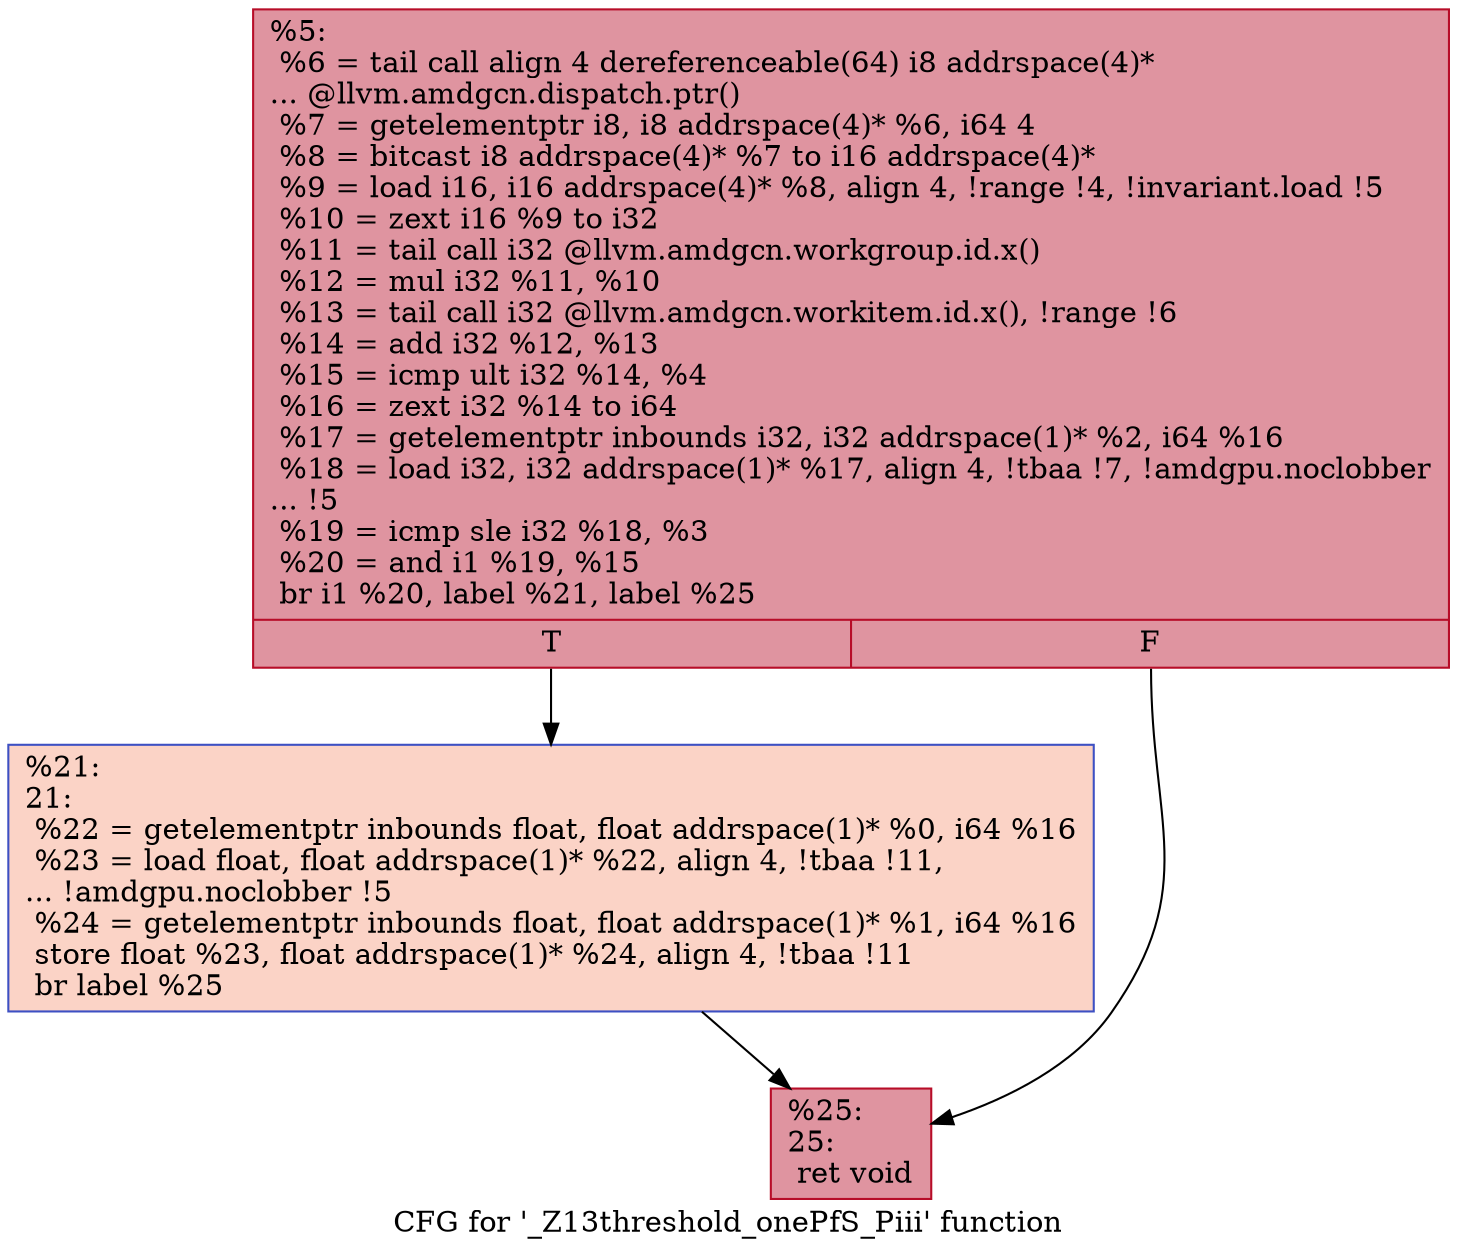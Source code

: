 digraph "CFG for '_Z13threshold_onePfS_Piii' function" {
	label="CFG for '_Z13threshold_onePfS_Piii' function";

	Node0x564f1d0 [shape=record,color="#b70d28ff", style=filled, fillcolor="#b70d2870",label="{%5:\l  %6 = tail call align 4 dereferenceable(64) i8 addrspace(4)*\l... @llvm.amdgcn.dispatch.ptr()\l  %7 = getelementptr i8, i8 addrspace(4)* %6, i64 4\l  %8 = bitcast i8 addrspace(4)* %7 to i16 addrspace(4)*\l  %9 = load i16, i16 addrspace(4)* %8, align 4, !range !4, !invariant.load !5\l  %10 = zext i16 %9 to i32\l  %11 = tail call i32 @llvm.amdgcn.workgroup.id.x()\l  %12 = mul i32 %11, %10\l  %13 = tail call i32 @llvm.amdgcn.workitem.id.x(), !range !6\l  %14 = add i32 %12, %13\l  %15 = icmp ult i32 %14, %4\l  %16 = zext i32 %14 to i64\l  %17 = getelementptr inbounds i32, i32 addrspace(1)* %2, i64 %16\l  %18 = load i32, i32 addrspace(1)* %17, align 4, !tbaa !7, !amdgpu.noclobber\l... !5\l  %19 = icmp sle i32 %18, %3\l  %20 = and i1 %19, %15\l  br i1 %20, label %21, label %25\l|{<s0>T|<s1>F}}"];
	Node0x564f1d0:s0 -> Node0x5651ba0;
	Node0x564f1d0:s1 -> Node0x5651c30;
	Node0x5651ba0 [shape=record,color="#3d50c3ff", style=filled, fillcolor="#f59c7d70",label="{%21:\l21:                                               \l  %22 = getelementptr inbounds float, float addrspace(1)* %0, i64 %16\l  %23 = load float, float addrspace(1)* %22, align 4, !tbaa !11,\l... !amdgpu.noclobber !5\l  %24 = getelementptr inbounds float, float addrspace(1)* %1, i64 %16\l  store float %23, float addrspace(1)* %24, align 4, !tbaa !11\l  br label %25\l}"];
	Node0x5651ba0 -> Node0x5651c30;
	Node0x5651c30 [shape=record,color="#b70d28ff", style=filled, fillcolor="#b70d2870",label="{%25:\l25:                                               \l  ret void\l}"];
}
